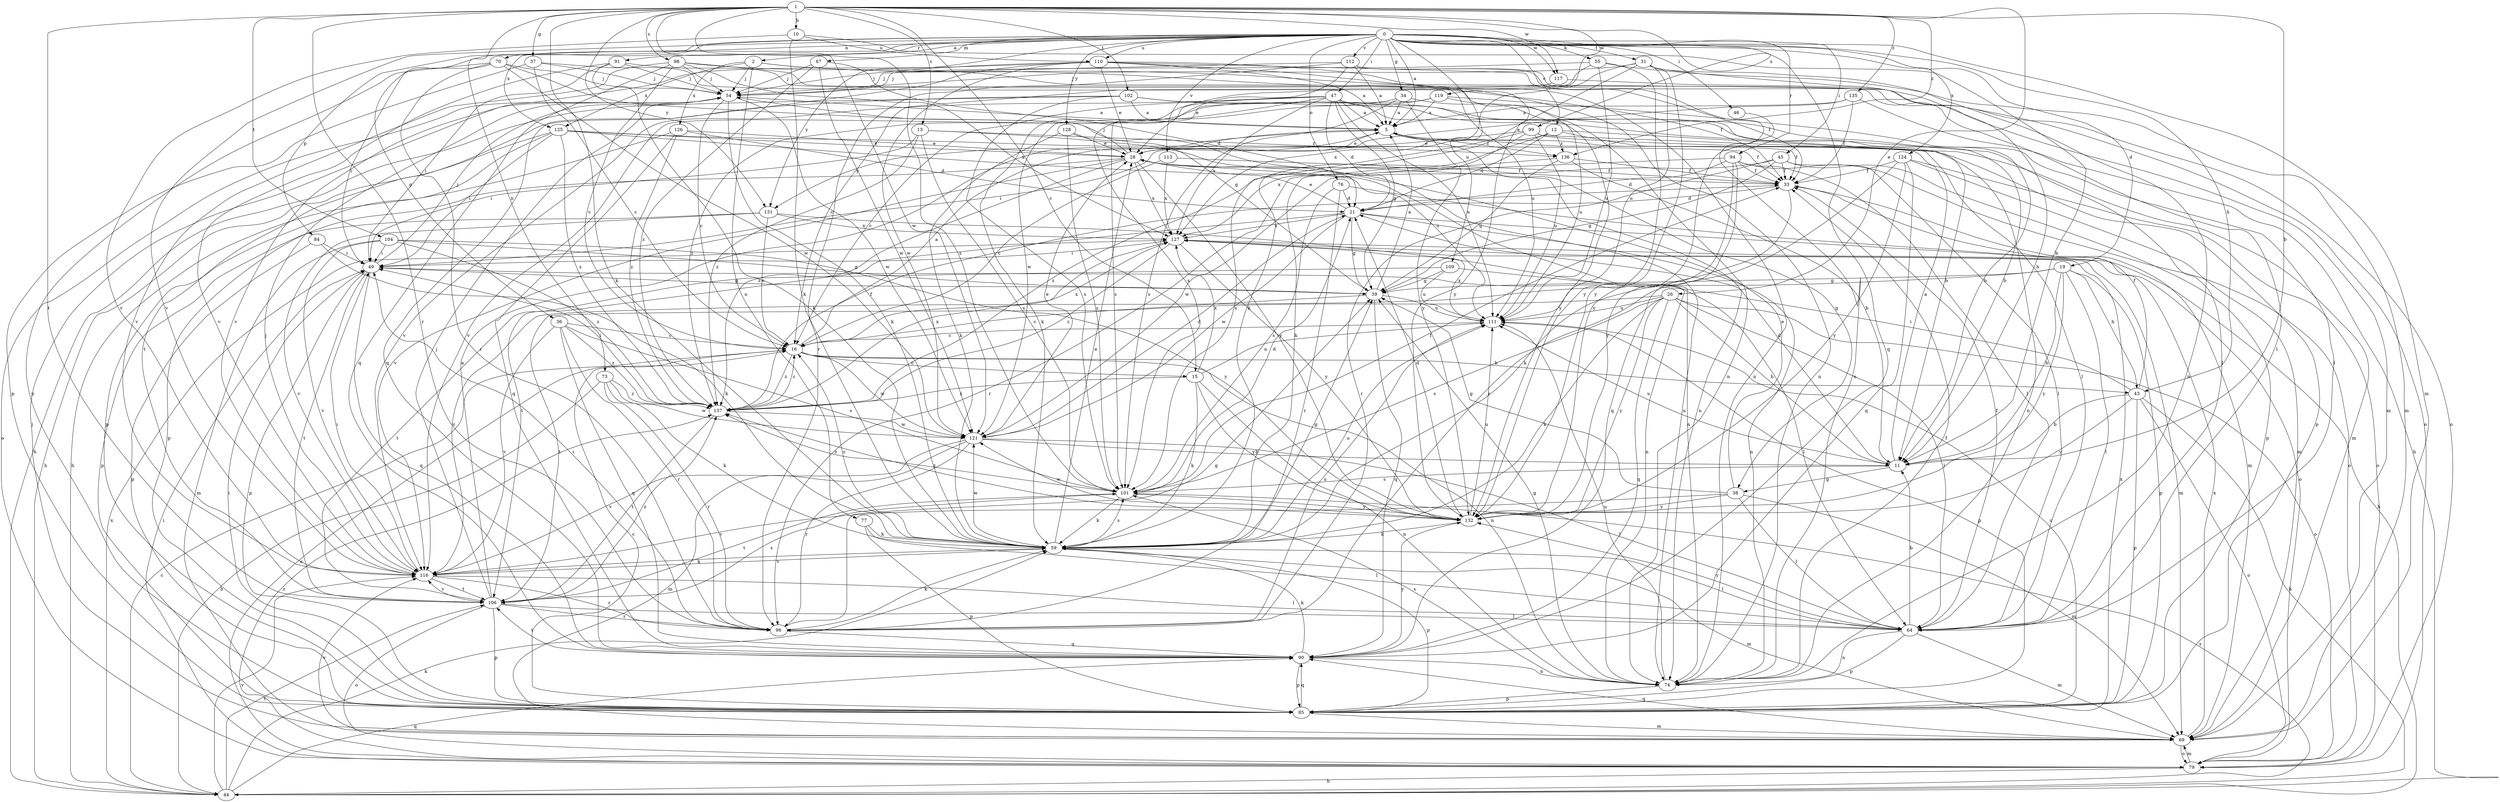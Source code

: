 strict digraph  {
0;
1;
2;
5;
10;
11;
12;
13;
15;
16;
19;
21;
26;
28;
31;
33;
34;
36;
37;
38;
39;
43;
44;
45;
46;
47;
49;
54;
55;
59;
64;
67;
69;
70;
73;
74;
76;
77;
79;
84;
85;
90;
91;
94;
96;
98;
99;
101;
102;
104;
106;
109;
110;
111;
112;
113;
116;
117;
119;
121;
124;
125;
126;
127;
128;
131;
132;
135;
136;
137;
0 -> 2  [label=a];
0 -> 5  [label=a];
0 -> 12  [label=c];
0 -> 19  [label=d];
0 -> 31  [label=f];
0 -> 34  [label=g];
0 -> 36  [label=g];
0 -> 43  [label=h];
0 -> 45  [label=i];
0 -> 46  [label=i];
0 -> 47  [label=i];
0 -> 55  [label=k];
0 -> 67  [label=m];
0 -> 69  [label=m];
0 -> 70  [label=n];
0 -> 76  [label=o];
0 -> 84  [label=p];
0 -> 90  [label=q];
0 -> 91  [label=r];
0 -> 94  [label=r];
0 -> 109  [label=u];
0 -> 110  [label=u];
0 -> 112  [label=v];
0 -> 113  [label=v];
0 -> 116  [label=v];
0 -> 117  [label=w];
0 -> 124  [label=x];
0 -> 125  [label=x];
0 -> 128  [label=y];
0 -> 131  [label=y];
1 -> 10  [label=b];
1 -> 11  [label=b];
1 -> 13  [label=c];
1 -> 15  [label=c];
1 -> 26  [label=e];
1 -> 37  [label=g];
1 -> 59  [label=k];
1 -> 73  [label=n];
1 -> 96  [label=r];
1 -> 98  [label=s];
1 -> 99  [label=s];
1 -> 101  [label=s];
1 -> 102  [label=t];
1 -> 104  [label=t];
1 -> 106  [label=t];
1 -> 117  [label=w];
1 -> 119  [label=w];
1 -> 121  [label=w];
1 -> 131  [label=y];
1 -> 135  [label=z];
1 -> 136  [label=z];
2 -> 54  [label=j];
2 -> 69  [label=m];
2 -> 74  [label=n];
2 -> 77  [label=o];
2 -> 125  [label=x];
2 -> 126  [label=x];
5 -> 28  [label=e];
5 -> 38  [label=g];
5 -> 64  [label=l];
5 -> 131  [label=y];
5 -> 136  [label=z];
10 -> 11  [label=b];
10 -> 59  [label=k];
10 -> 110  [label=u];
10 -> 116  [label=v];
11 -> 5  [label=a];
11 -> 21  [label=d];
11 -> 38  [label=g];
11 -> 101  [label=s];
11 -> 111  [label=u];
12 -> 21  [label=d];
12 -> 33  [label=f];
12 -> 49  [label=i];
12 -> 74  [label=n];
12 -> 127  [label=x];
12 -> 136  [label=z];
13 -> 49  [label=i];
13 -> 74  [label=n];
13 -> 101  [label=s];
13 -> 136  [label=z];
13 -> 137  [label=z];
15 -> 59  [label=k];
15 -> 74  [label=n];
15 -> 111  [label=u];
15 -> 127  [label=x];
15 -> 132  [label=y];
15 -> 137  [label=z];
16 -> 5  [label=a];
16 -> 15  [label=c];
16 -> 43  [label=h];
16 -> 74  [label=n];
16 -> 79  [label=o];
16 -> 121  [label=w];
16 -> 127  [label=x];
16 -> 137  [label=z];
19 -> 11  [label=b];
19 -> 39  [label=g];
19 -> 43  [label=h];
19 -> 64  [label=l];
19 -> 85  [label=p];
19 -> 116  [label=v];
19 -> 132  [label=y];
21 -> 28  [label=e];
21 -> 39  [label=g];
21 -> 44  [label=h];
21 -> 74  [label=n];
21 -> 106  [label=t];
21 -> 121  [label=w];
21 -> 127  [label=x];
26 -> 11  [label=b];
26 -> 59  [label=k];
26 -> 64  [label=l];
26 -> 79  [label=o];
26 -> 90  [label=q];
26 -> 101  [label=s];
26 -> 106  [label=t];
26 -> 111  [label=u];
26 -> 132  [label=y];
28 -> 33  [label=f];
28 -> 54  [label=j];
28 -> 74  [label=n];
28 -> 85  [label=p];
28 -> 116  [label=v];
28 -> 127  [label=x];
28 -> 132  [label=y];
28 -> 137  [label=z];
31 -> 11  [label=b];
31 -> 54  [label=j];
31 -> 59  [label=k];
31 -> 74  [label=n];
31 -> 111  [label=u];
31 -> 127  [label=x];
31 -> 132  [label=y];
33 -> 21  [label=d];
33 -> 59  [label=k];
33 -> 69  [label=m];
34 -> 5  [label=a];
34 -> 11  [label=b];
34 -> 101  [label=s];
34 -> 132  [label=y];
34 -> 137  [label=z];
36 -> 16  [label=c];
36 -> 90  [label=q];
36 -> 96  [label=r];
36 -> 101  [label=s];
36 -> 116  [label=v];
36 -> 137  [label=z];
37 -> 16  [label=c];
37 -> 33  [label=f];
37 -> 54  [label=j];
37 -> 85  [label=p];
38 -> 28  [label=e];
38 -> 39  [label=g];
38 -> 64  [label=l];
38 -> 69  [label=m];
38 -> 116  [label=v];
38 -> 132  [label=y];
39 -> 5  [label=a];
39 -> 16  [label=c];
39 -> 90  [label=q];
39 -> 111  [label=u];
43 -> 11  [label=b];
43 -> 33  [label=f];
43 -> 44  [label=h];
43 -> 49  [label=i];
43 -> 79  [label=o];
43 -> 85  [label=p];
43 -> 132  [label=y];
44 -> 16  [label=c];
44 -> 59  [label=k];
44 -> 90  [label=q];
44 -> 101  [label=s];
44 -> 106  [label=t];
44 -> 116  [label=v];
44 -> 127  [label=x];
45 -> 33  [label=f];
45 -> 39  [label=g];
45 -> 64  [label=l];
45 -> 85  [label=p];
45 -> 96  [label=r];
45 -> 121  [label=w];
46 -> 132  [label=y];
47 -> 5  [label=a];
47 -> 11  [label=b];
47 -> 16  [label=c];
47 -> 21  [label=d];
47 -> 39  [label=g];
47 -> 59  [label=k];
47 -> 101  [label=s];
47 -> 111  [label=u];
47 -> 116  [label=v];
47 -> 127  [label=x];
47 -> 132  [label=y];
49 -> 39  [label=g];
49 -> 54  [label=j];
49 -> 85  [label=p];
49 -> 90  [label=q];
49 -> 106  [label=t];
54 -> 5  [label=a];
54 -> 16  [label=c];
54 -> 59  [label=k];
54 -> 79  [label=o];
54 -> 121  [label=w];
55 -> 54  [label=j];
55 -> 69  [label=m];
55 -> 101  [label=s];
55 -> 111  [label=u];
55 -> 132  [label=y];
59 -> 16  [label=c];
59 -> 28  [label=e];
59 -> 39  [label=g];
59 -> 64  [label=l];
59 -> 69  [label=m];
59 -> 85  [label=p];
59 -> 101  [label=s];
59 -> 111  [label=u];
59 -> 116  [label=v];
59 -> 121  [label=w];
64 -> 11  [label=b];
64 -> 33  [label=f];
64 -> 69  [label=m];
64 -> 74  [label=n];
64 -> 85  [label=p];
64 -> 132  [label=y];
67 -> 21  [label=d];
67 -> 54  [label=j];
67 -> 121  [label=w];
67 -> 137  [label=z];
69 -> 54  [label=j];
69 -> 79  [label=o];
69 -> 90  [label=q];
69 -> 116  [label=v];
69 -> 127  [label=x];
70 -> 39  [label=g];
70 -> 49  [label=i];
70 -> 54  [label=j];
70 -> 85  [label=p];
70 -> 96  [label=r];
70 -> 121  [label=w];
73 -> 44  [label=h];
73 -> 59  [label=k];
73 -> 96  [label=r];
73 -> 121  [label=w];
73 -> 137  [label=z];
74 -> 33  [label=f];
74 -> 39  [label=g];
74 -> 85  [label=p];
74 -> 101  [label=s];
74 -> 111  [label=u];
76 -> 21  [label=d];
76 -> 79  [label=o];
76 -> 96  [label=r];
76 -> 101  [label=s];
77 -> 59  [label=k];
77 -> 64  [label=l];
77 -> 85  [label=p];
79 -> 44  [label=h];
79 -> 49  [label=i];
79 -> 69  [label=m];
79 -> 137  [label=z];
84 -> 49  [label=i];
84 -> 59  [label=k];
84 -> 85  [label=p];
85 -> 16  [label=c];
85 -> 49  [label=i];
85 -> 69  [label=m];
85 -> 90  [label=q];
85 -> 111  [label=u];
85 -> 127  [label=x];
90 -> 59  [label=k];
90 -> 74  [label=n];
90 -> 85  [label=p];
90 -> 106  [label=t];
90 -> 132  [label=y];
91 -> 49  [label=i];
91 -> 54  [label=j];
91 -> 59  [label=k];
91 -> 64  [label=l];
91 -> 116  [label=v];
94 -> 21  [label=d];
94 -> 33  [label=f];
94 -> 64  [label=l];
94 -> 79  [label=o];
94 -> 90  [label=q];
94 -> 132  [label=y];
94 -> 137  [label=z];
96 -> 39  [label=g];
96 -> 49  [label=i];
96 -> 59  [label=k];
96 -> 90  [label=q];
96 -> 111  [label=u];
98 -> 16  [label=c];
98 -> 54  [label=j];
98 -> 74  [label=n];
98 -> 90  [label=q];
98 -> 111  [label=u];
98 -> 116  [label=v];
98 -> 127  [label=x];
99 -> 28  [label=e];
99 -> 59  [label=k];
99 -> 69  [label=m];
99 -> 85  [label=p];
99 -> 101  [label=s];
99 -> 111  [label=u];
101 -> 21  [label=d];
101 -> 33  [label=f];
101 -> 59  [label=k];
101 -> 106  [label=t];
101 -> 132  [label=y];
101 -> 137  [label=z];
102 -> 5  [label=a];
102 -> 11  [label=b];
102 -> 44  [label=h];
102 -> 64  [label=l];
102 -> 101  [label=s];
102 -> 106  [label=t];
104 -> 39  [label=g];
104 -> 49  [label=i];
104 -> 69  [label=m];
104 -> 116  [label=v];
104 -> 132  [label=y];
104 -> 137  [label=z];
106 -> 5  [label=a];
106 -> 54  [label=j];
106 -> 64  [label=l];
106 -> 79  [label=o];
106 -> 85  [label=p];
106 -> 96  [label=r];
106 -> 101  [label=s];
106 -> 116  [label=v];
106 -> 137  [label=z];
109 -> 39  [label=g];
109 -> 64  [label=l];
109 -> 106  [label=t];
109 -> 111  [label=u];
110 -> 5  [label=a];
110 -> 28  [label=e];
110 -> 33  [label=f];
110 -> 54  [label=j];
110 -> 74  [label=n];
110 -> 90  [label=q];
110 -> 116  [label=v];
110 -> 121  [label=w];
110 -> 132  [label=y];
111 -> 16  [label=c];
111 -> 85  [label=p];
111 -> 127  [label=x];
112 -> 5  [label=a];
112 -> 28  [label=e];
112 -> 54  [label=j];
112 -> 74  [label=n];
112 -> 79  [label=o];
112 -> 96  [label=r];
113 -> 16  [label=c];
113 -> 33  [label=f];
113 -> 127  [label=x];
116 -> 49  [label=i];
116 -> 54  [label=j];
116 -> 59  [label=k];
116 -> 64  [label=l];
116 -> 96  [label=r];
116 -> 106  [label=t];
117 -> 16  [label=c];
117 -> 79  [label=o];
119 -> 5  [label=a];
119 -> 64  [label=l];
119 -> 111  [label=u];
119 -> 116  [label=v];
119 -> 121  [label=w];
121 -> 11  [label=b];
121 -> 21  [label=d];
121 -> 28  [label=e];
121 -> 64  [label=l];
121 -> 69  [label=m];
121 -> 96  [label=r];
121 -> 116  [label=v];
124 -> 33  [label=f];
124 -> 69  [label=m];
124 -> 79  [label=o];
124 -> 90  [label=q];
124 -> 96  [label=r];
124 -> 132  [label=y];
125 -> 28  [label=e];
125 -> 33  [label=f];
125 -> 44  [label=h];
125 -> 49  [label=i];
125 -> 85  [label=p];
125 -> 111  [label=u];
125 -> 137  [label=z];
126 -> 21  [label=d];
126 -> 28  [label=e];
126 -> 44  [label=h];
126 -> 90  [label=q];
126 -> 137  [label=z];
127 -> 49  [label=i];
127 -> 69  [label=m];
127 -> 132  [label=y];
127 -> 137  [label=z];
128 -> 28  [label=e];
128 -> 59  [label=k];
128 -> 74  [label=n];
128 -> 101  [label=s];
131 -> 16  [label=c];
131 -> 74  [label=n];
131 -> 85  [label=p];
131 -> 116  [label=v];
131 -> 127  [label=x];
132 -> 21  [label=d];
132 -> 59  [label=k];
132 -> 111  [label=u];
132 -> 121  [label=w];
132 -> 137  [label=z];
135 -> 5  [label=a];
135 -> 28  [label=e];
135 -> 33  [label=f];
135 -> 44  [label=h];
136 -> 11  [label=b];
136 -> 33  [label=f];
136 -> 39  [label=g];
136 -> 96  [label=r];
137 -> 16  [label=c];
137 -> 33  [label=f];
137 -> 49  [label=i];
137 -> 106  [label=t];
137 -> 121  [label=w];
137 -> 127  [label=x];
}
